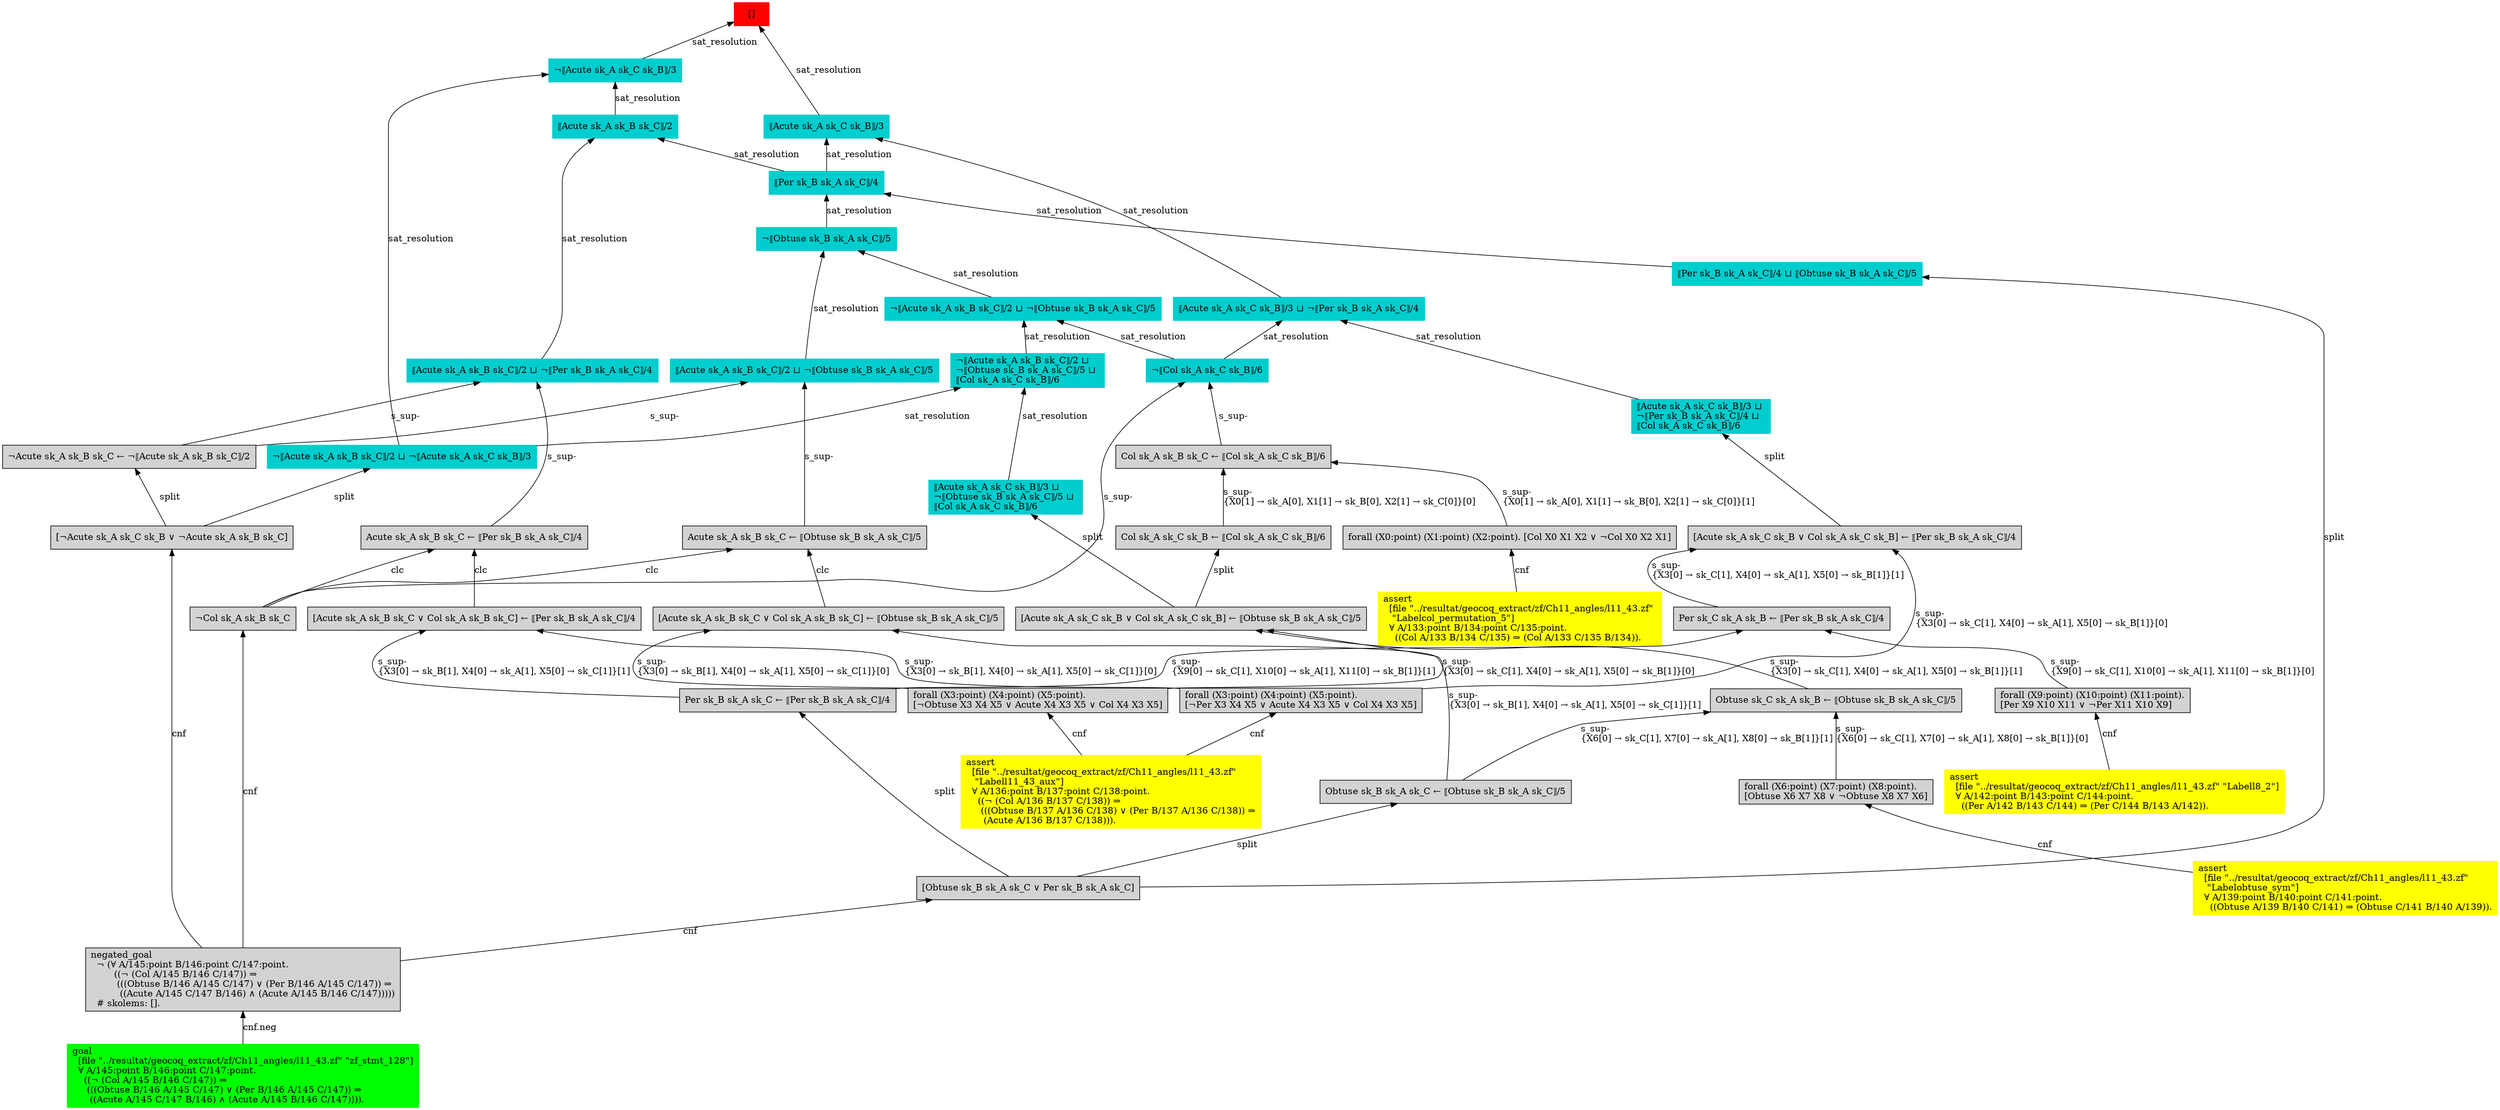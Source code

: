 digraph "unsat_graph" {
  vertex_0 [color=red, label="[]", shape=box, style=filled];
  vertex_0 -> vertex_1 [label="sat_resolution", dir="back"];
  vertex_1 [color=cyan3, shape=box, label="⟦Acute sk_A sk_C sk_B⟧/3\l", style=filled];
  vertex_1 -> vertex_2 [label="sat_resolution", dir="back"];
  vertex_2 [color=cyan3, shape=box, label="⟦Per sk_B sk_A sk_C⟧/4\l", style=filled];
  vertex_2 -> vertex_3 [label="sat_resolution", dir="back"];
  vertex_3 [color=cyan3, shape=box, label="¬⟦Obtuse sk_B sk_A sk_C⟧/5\l", style=filled];
  vertex_3 -> vertex_4 [label="sat_resolution", dir="back"];
  vertex_4 [color=cyan3, shape=box, label="⟦Acute sk_A sk_B sk_C⟧/2 ⊔ ¬⟦Obtuse sk_B sk_A sk_C⟧/5\l", style=filled];
  vertex_4 -> vertex_5 [label="s_sup-\l", dir="back"];
  vertex_5 [shape=box, label="¬Acute sk_A sk_B sk_C ← ¬⟦Acute sk_A sk_B sk_C⟧/2\l", style=filled];
  vertex_5 -> vertex_6 [label="split", dir="back"];
  vertex_6 [shape=box, label="[¬Acute sk_A sk_C sk_B ∨ ¬Acute sk_A sk_B sk_C]\l", style=filled];
  vertex_6 -> vertex_7 [label="cnf", dir="back"];
  vertex_7 [shape=box, label="negated_goal\l  ¬ (∀ A/145:point B/146:point C/147:point.\l        ((¬ (Col A/145 B/146 C/147)) ⇒\l         (((Obtuse B/146 A/145 C/147) ∨ (Per B/146 A/145 C/147)) ⇒\l          ((Acute A/145 C/147 B/146) ∧ (Acute A/145 B/146 C/147)))))\l  # skolems: [].\l", style=filled];
  vertex_7 -> vertex_8 [label="cnf.neg", dir="back"];
  vertex_8 [color=green, shape=box, label="goal\l  [file \"../resultat/geocoq_extract/zf/Ch11_angles/l11_43.zf\" \"zf_stmt_128\"]\l  ∀ A/145:point B/146:point C/147:point.\l    ((¬ (Col A/145 B/146 C/147)) ⇒\l     (((Obtuse B/146 A/145 C/147) ∨ (Per B/146 A/145 C/147)) ⇒\l      ((Acute A/145 C/147 B/146) ∧ (Acute A/145 B/146 C/147)))).\l", style=filled];
  vertex_4 -> vertex_9 [label="s_sup-\l", dir="back"];
  vertex_9 [shape=box, label="Acute sk_A sk_B sk_C ← ⟦Obtuse sk_B sk_A sk_C⟧/5\l", style=filled];
  vertex_9 -> vertex_10 [label="clc", dir="back"];
  vertex_10 [shape=box, label="¬Col sk_A sk_B sk_C\l", style=filled];
  vertex_10 -> vertex_7 [label="cnf", dir="back"];
  vertex_9 -> vertex_11 [label="clc", dir="back"];
  vertex_11 [shape=box, label="[Acute sk_A sk_B sk_C ∨ Col sk_A sk_B sk_C] ← ⟦Obtuse sk_B sk_A sk_C⟧/5\l", style=filled];
  vertex_11 -> vertex_12 [label="s_sup-\l\{X3[0] → sk_B[1], X4[0] → sk_A[1], X5[0] → sk_C[1]\}[0]\l", dir="back"];
  vertex_12 [shape=box, label="forall (X3:point) (X4:point) (X5:point).\l[¬Obtuse X3 X4 X5 ∨ Acute X4 X3 X5 ∨ Col X4 X3 X5]\l", style=filled];
  vertex_12 -> vertex_13 [label="cnf", dir="back"];
  vertex_13 [color=yellow, shape=box, label="assert\l  [file \"../resultat/geocoq_extract/zf/Ch11_angles/l11_43.zf\" \l   \"Labell11_43_aux\"]\l  ∀ A/136:point B/137:point C/138:point.\l    ((¬ (Col A/136 B/137 C/138)) ⇒\l     (((Obtuse B/137 A/136 C/138) ∨ (Per B/137 A/136 C/138)) ⇒\l      (Acute A/136 B/137 C/138))).\l", style=filled];
  vertex_11 -> vertex_14 [label="s_sup-\l\{X3[0] → sk_B[1], X4[0] → sk_A[1], X5[0] → sk_C[1]\}[1]\l", dir="back"];
  vertex_14 [shape=box, label="Obtuse sk_B sk_A sk_C ← ⟦Obtuse sk_B sk_A sk_C⟧/5\l", style=filled];
  vertex_14 -> vertex_15 [label="split", dir="back"];
  vertex_15 [shape=box, label="[Obtuse sk_B sk_A sk_C ∨ Per sk_B sk_A sk_C]\l", style=filled];
  vertex_15 -> vertex_7 [label="cnf", dir="back"];
  vertex_3 -> vertex_16 [label="sat_resolution", dir="back"];
  vertex_16 [color=cyan3, shape=box, label="¬⟦Acute sk_A sk_B sk_C⟧/2 ⊔ ¬⟦Obtuse sk_B sk_A sk_C⟧/5\l", style=filled];
  vertex_16 -> vertex_17 [label="sat_resolution", dir="back"];
  vertex_17 [color=cyan3, shape=box, label="¬⟦Col sk_A sk_C sk_B⟧/6\l", style=filled];
  vertex_17 -> vertex_10 [label="s_sup-\l", dir="back"];
  vertex_17 -> vertex_18 [label="s_sup-\l", dir="back"];
  vertex_18 [shape=box, label="Col sk_A sk_B sk_C ← ⟦Col sk_A sk_C sk_B⟧/6\l", style=filled];
  vertex_18 -> vertex_19 [label="s_sup-\l\{X0[1] → sk_A[0], X1[1] → sk_B[0], X2[1] → sk_C[0]\}[1]\l", dir="back"];
  vertex_19 [shape=box, label="forall (X0:point) (X1:point) (X2:point). [Col X0 X1 X2 ∨ ¬Col X0 X2 X1]\l", style=filled];
  vertex_19 -> vertex_20 [label="cnf", dir="back"];
  vertex_20 [color=yellow, shape=box, label="assert\l  [file \"../resultat/geocoq_extract/zf/Ch11_angles/l11_43.zf\" \l   \"Labelcol_permutation_5\"]\l  ∀ A/133:point B/134:point C/135:point.\l    ((Col A/133 B/134 C/135) ⇒ (Col A/133 C/135 B/134)).\l", style=filled];
  vertex_18 -> vertex_21 [label="s_sup-\l\{X0[1] → sk_A[0], X1[1] → sk_B[0], X2[1] → sk_C[0]\}[0]\l", dir="back"];
  vertex_21 [shape=box, label="Col sk_A sk_C sk_B ← ⟦Col sk_A sk_C sk_B⟧/6\l", style=filled];
  vertex_21 -> vertex_22 [label="split", dir="back"];
  vertex_22 [shape=box, label="[Acute sk_A sk_C sk_B ∨ Col sk_A sk_C sk_B] ← ⟦Obtuse sk_B sk_A sk_C⟧/5\l", style=filled];
  vertex_22 -> vertex_12 [label="s_sup-\l\{X3[0] → sk_C[1], X4[0] → sk_A[1], X5[0] → sk_B[1]\}[0]\l", dir="back"];
  vertex_22 -> vertex_23 [label="s_sup-\l\{X3[0] → sk_C[1], X4[0] → sk_A[1], X5[0] → sk_B[1]\}[1]\l", dir="back"];
  vertex_23 [shape=box, label="Obtuse sk_C sk_A sk_B ← ⟦Obtuse sk_B sk_A sk_C⟧/5\l", style=filled];
  vertex_23 -> vertex_24 [label="s_sup-\l\{X6[0] → sk_C[1], X7[0] → sk_A[1], X8[0] → sk_B[1]\}[0]\l", dir="back"];
  vertex_24 [shape=box, label="forall (X6:point) (X7:point) (X8:point).\l[Obtuse X6 X7 X8 ∨ ¬Obtuse X8 X7 X6]\l", style=filled];
  vertex_24 -> vertex_25 [label="cnf", dir="back"];
  vertex_25 [color=yellow, shape=box, label="assert\l  [file \"../resultat/geocoq_extract/zf/Ch11_angles/l11_43.zf\" \l   \"Labelobtuse_sym\"]\l  ∀ A/139:point B/140:point C/141:point.\l    ((Obtuse A/139 B/140 C/141) ⇒ (Obtuse C/141 B/140 A/139)).\l", style=filled];
  vertex_23 -> vertex_14 [label="s_sup-\l\{X6[0] → sk_C[1], X7[0] → sk_A[1], X8[0] → sk_B[1]\}[1]\l", dir="back"];
  vertex_16 -> vertex_26 [label="sat_resolution", dir="back"];
  vertex_26 [color=cyan3, shape=box, label="¬⟦Acute sk_A sk_B sk_C⟧/2 ⊔ \l¬⟦Obtuse sk_B sk_A sk_C⟧/5 ⊔ \l⟦Col sk_A sk_C sk_B⟧/6\l", style=filled];
  vertex_26 -> vertex_27 [label="sat_resolution", dir="back"];
  vertex_27 [color=cyan3, shape=box, label="⟦Acute sk_A sk_C sk_B⟧/3 ⊔ \l¬⟦Obtuse sk_B sk_A sk_C⟧/5 ⊔ \l⟦Col sk_A sk_C sk_B⟧/6\l", style=filled];
  vertex_27 -> vertex_22 [label="split", dir="back"];
  vertex_26 -> vertex_28 [label="sat_resolution", dir="back"];
  vertex_28 [color=cyan3, shape=box, label="¬⟦Acute sk_A sk_B sk_C⟧/2 ⊔ ¬⟦Acute sk_A sk_C sk_B⟧/3\l", style=filled];
  vertex_28 -> vertex_6 [label="split", dir="back"];
  vertex_2 -> vertex_29 [label="sat_resolution", dir="back"];
  vertex_29 [color=cyan3, shape=box, label="⟦Per sk_B sk_A sk_C⟧/4 ⊔ ⟦Obtuse sk_B sk_A sk_C⟧/5\l", style=filled];
  vertex_29 -> vertex_15 [label="split", dir="back"];
  vertex_1 -> vertex_30 [label="sat_resolution", dir="back"];
  vertex_30 [color=cyan3, shape=box, label="⟦Acute sk_A sk_C sk_B⟧/3 ⊔ ¬⟦Per sk_B sk_A sk_C⟧/4\l", style=filled];
  vertex_30 -> vertex_17 [label="sat_resolution", dir="back"];
  vertex_30 -> vertex_31 [label="sat_resolution", dir="back"];
  vertex_31 [color=cyan3, shape=box, label="⟦Acute sk_A sk_C sk_B⟧/3 ⊔ \l¬⟦Per sk_B sk_A sk_C⟧/4 ⊔ \l⟦Col sk_A sk_C sk_B⟧/6\l", style=filled];
  vertex_31 -> vertex_32 [label="split", dir="back"];
  vertex_32 [shape=box, label="[Acute sk_A sk_C sk_B ∨ Col sk_A sk_C sk_B] ← ⟦Per sk_B sk_A sk_C⟧/4\l", style=filled];
  vertex_32 -> vertex_33 [label="s_sup-\l\{X3[0] → sk_C[1], X4[0] → sk_A[1], X5[0] → sk_B[1]\}[0]\l", dir="back"];
  vertex_33 [shape=box, label="forall (X3:point) (X4:point) (X5:point).\l[¬Per X3 X4 X5 ∨ Acute X4 X3 X5 ∨ Col X4 X3 X5]\l", style=filled];
  vertex_33 -> vertex_13 [label="cnf", dir="back"];
  vertex_32 -> vertex_34 [label="s_sup-\l\{X3[0] → sk_C[1], X4[0] → sk_A[1], X5[0] → sk_B[1]\}[1]\l", dir="back"];
  vertex_34 [shape=box, label="Per sk_C sk_A sk_B ← ⟦Per sk_B sk_A sk_C⟧/4\l", style=filled];
  vertex_34 -> vertex_35 [label="s_sup-\l\{X9[0] → sk_C[1], X10[0] → sk_A[1], X11[0] → sk_B[1]\}[0]\l", dir="back"];
  vertex_35 [shape=box, label="forall (X9:point) (X10:point) (X11:point).\l[Per X9 X10 X11 ∨ ¬Per X11 X10 X9]\l", style=filled];
  vertex_35 -> vertex_36 [label="cnf", dir="back"];
  vertex_36 [color=yellow, shape=box, label="assert\l  [file \"../resultat/geocoq_extract/zf/Ch11_angles/l11_43.zf\" \"Labell8_2\"]\l  ∀ A/142:point B/143:point C/144:point.\l    ((Per A/142 B/143 C/144) ⇒ (Per C/144 B/143 A/142)).\l", style=filled];
  vertex_34 -> vertex_37 [label="s_sup-\l\{X9[0] → sk_C[1], X10[0] → sk_A[1], X11[0] → sk_B[1]\}[1]\l", dir="back"];
  vertex_37 [shape=box, label="Per sk_B sk_A sk_C ← ⟦Per sk_B sk_A sk_C⟧/4\l", style=filled];
  vertex_37 -> vertex_15 [label="split", dir="back"];
  vertex_0 -> vertex_38 [label="sat_resolution", dir="back"];
  vertex_38 [color=cyan3, shape=box, label="¬⟦Acute sk_A sk_C sk_B⟧/3\l", style=filled];
  vertex_38 -> vertex_39 [label="sat_resolution", dir="back"];
  vertex_39 [color=cyan3, shape=box, label="⟦Acute sk_A sk_B sk_C⟧/2\l", style=filled];
  vertex_39 -> vertex_2 [label="sat_resolution", dir="back"];
  vertex_39 -> vertex_40 [label="sat_resolution", dir="back"];
  vertex_40 [color=cyan3, shape=box, label="⟦Acute sk_A sk_B sk_C⟧/2 ⊔ ¬⟦Per sk_B sk_A sk_C⟧/4\l", style=filled];
  vertex_40 -> vertex_5 [label="s_sup-\l", dir="back"];
  vertex_40 -> vertex_41 [label="s_sup-\l", dir="back"];
  vertex_41 [shape=box, label="Acute sk_A sk_B sk_C ← ⟦Per sk_B sk_A sk_C⟧/4\l", style=filled];
  vertex_41 -> vertex_10 [label="clc", dir="back"];
  vertex_41 -> vertex_42 [label="clc", dir="back"];
  vertex_42 [shape=box, label="[Acute sk_A sk_B sk_C ∨ Col sk_A sk_B sk_C] ← ⟦Per sk_B sk_A sk_C⟧/4\l", style=filled];
  vertex_42 -> vertex_33 [label="s_sup-\l\{X3[0] → sk_B[1], X4[0] → sk_A[1], X5[0] → sk_C[1]\}[0]\l", dir="back"];
  vertex_42 -> vertex_37 [label="s_sup-\l\{X3[0] → sk_B[1], X4[0] → sk_A[1], X5[0] → sk_C[1]\}[1]\l", dir="back"];
  vertex_38 -> vertex_28 [label="sat_resolution", dir="back"];
  }


